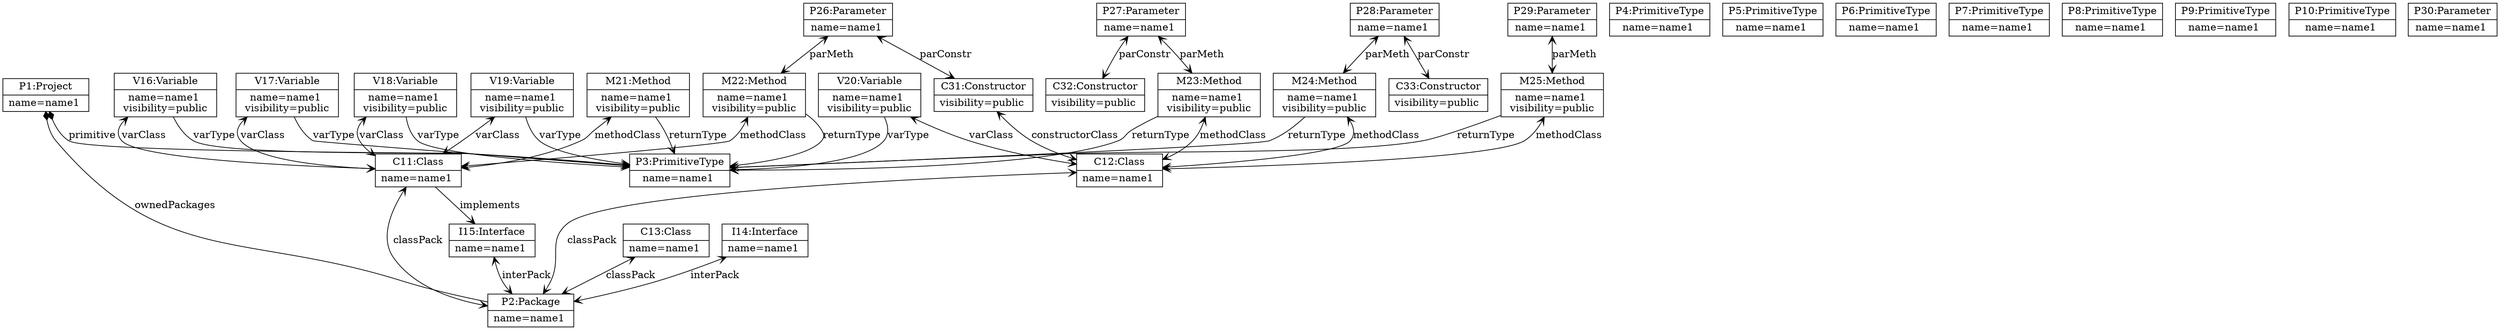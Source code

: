 Graph g{ 
struct1 -- struct2 [arrowtail=diamond,arrowhead=none,dir=both,label="ownedPackages"]   ;
struct1 -- struct3 [arrowtail=diamond,arrowhead=none,dir=both,label="primitive"]   ;
struct1 [shape=record,label="{P1:Project| name=name1 \n}"]; 
struct2 [shape=record,label="{P2:Package| name=name1 \n}"];
struct3 [shape=record,label="{P3:PrimitiveType| name=name1 \n}"];
struct4 [shape=record,label="{P4:PrimitiveType| name=name1 \n}"];
struct5 [shape=record,label="{P5:PrimitiveType| name=name1 \n}"];
struct6 [shape=record,label="{P6:PrimitiveType| name=name1 \n}"];
struct7 [shape=record,label="{P7:PrimitiveType| name=name1 \n}"];
struct8 [shape=record,label="{P8:PrimitiveType| name=name1 \n}"];
struct9 [shape=record,label="{P9:PrimitiveType| name=name1 \n}"];
struct10 [shape=record,label="{P10:PrimitiveType| name=name1 \n}"];
struct11 -- struct2 [arrowhead=open,arrowtail=open,dir=both,label="classPack"]   ;
struct11 -- struct15 [arrowhead=open,arrowtail=open,dir=forward,label="implements"]   ;
struct11 [shape=record,label="{C11:Class| name=name1 \n}"];
struct12 -- struct2 [arrowhead=open,arrowtail=open,dir=both,label="classPack"]   ;
struct12 [shape=record,label="{C12:Class| name=name1 \n}"];
struct13 -- struct2 [arrowhead=open,arrowtail=open,dir=both,label="classPack"]   ;
struct13 [shape=record,label="{C13:Class| name=name1 \n}"];
struct14 -- struct2 [arrowhead=open,arrowtail=open,dir=both,label="interPack"]   ;
struct14 [shape=record,label="{I14:Interface| name=name1 \n}"];
struct15 -- struct2 [arrowhead=open,arrowtail=open,dir=both,label="interPack"]   ;
struct15 [shape=record,label="{I15:Interface| name=name1 \n}"];
struct16 -- struct11 [arrowhead=open,arrowtail=open,dir=both,label="varClass"]   ;
struct16 -- struct3 [arrowhead=open,arrowtail=open,dir=forward,label="varType"]   ;
struct16 [shape=record,label="{V16:Variable| name=name1 \n visibility=public \n}"];
struct17 -- struct11 [arrowhead=open,arrowtail=open,dir=both,label="varClass"]   ;
struct17 -- struct3 [arrowhead=open,arrowtail=open,dir=forward,label="varType"]   ;
struct17 [shape=record,label="{V17:Variable| name=name1 \n visibility=public \n}"];
struct18 -- struct11 [arrowhead=open,arrowtail=open,dir=both,label="varClass"]   ;
struct18 -- struct3 [arrowhead=open,arrowtail=open,dir=forward,label="varType"]   ;
struct18 [shape=record,label="{V18:Variable| name=name1 \n visibility=public \n}"];
struct19 -- struct11 [arrowhead=open,arrowtail=open,dir=both,label="varClass"]   ;
struct19 -- struct3 [arrowhead=open,arrowtail=open,dir=forward,label="varType"]   ;
struct19 [shape=record,label="{V19:Variable| name=name1 \n visibility=public \n}"];
struct20 -- struct12 [arrowhead=open,arrowtail=open,dir=both,label="varClass"]   ;
struct20 -- struct3 [arrowhead=open,arrowtail=open,dir=forward,label="varType"]   ;
struct20 [shape=record,label="{V20:Variable| name=name1 \n visibility=public \n}"];
struct21 -- struct11 [arrowhead=open,arrowtail=open,dir=both,label="methodClass"]   ;
struct21 -- struct3 [arrowhead=open,arrowtail=open,dir=forward,label="returnType"]   ;
struct21 [shape=record,label="{M21:Method| name=name1 \n visibility=public \n}"];
struct22 -- struct11 [arrowhead=open,arrowtail=open,dir=both,label="methodClass"]   ;
struct22 -- struct3 [arrowhead=open,arrowtail=open,dir=forward,label="returnType"]   ;
struct22 [shape=record,label="{M22:Method| name=name1 \n visibility=public \n}"];
struct23 -- struct12 [arrowhead=open,arrowtail=open,dir=both,label="methodClass"]   ;
struct23 -- struct3 [arrowhead=open,arrowtail=open,dir=forward,label="returnType"]   ;
struct23 [shape=record,label="{M23:Method| name=name1 \n visibility=public \n}"];
struct24 -- struct12 [arrowhead=open,arrowtail=open,dir=both,label="methodClass"]   ;
struct24 -- struct3 [arrowhead=open,arrowtail=open,dir=forward,label="returnType"]   ;
struct24 [shape=record,label="{M24:Method| name=name1 \n visibility=public \n}"];
struct25 -- struct12 [arrowhead=open,arrowtail=open,dir=both,label="methodClass"]   ;
struct25 -- struct3 [arrowhead=open,arrowtail=open,dir=forward,label="returnType"]   ;
struct25 [shape=record,label="{M25:Method| name=name1 \n visibility=public \n}"];
struct26 -- struct22 [arrowhead=open,arrowtail=open,dir=both,label="parMeth"]   ;
struct26 -- struct31 [arrowhead=open,arrowtail=open,dir=both,label="parConstr"]   ;
struct26 [shape=record,label="{P26:Parameter| name=name1 \n}"];
struct27 -- struct23 [arrowhead=open,arrowtail=open,dir=both,label="parMeth"]   ;
struct27 -- struct32 [arrowhead=open,arrowtail=open,dir=both,label="parConstr"]   ;
struct27 [shape=record,label="{P27:Parameter| name=name1 \n}"];
struct28 -- struct24 [arrowhead=open,arrowtail=open,dir=both,label="parMeth"]   ;
struct28 -- struct33 [arrowhead=open,arrowtail=open,dir=both,label="parConstr"]   ;
struct28 [shape=record,label="{P28:Parameter| name=name1 \n}"];
struct29 -- struct25 [arrowhead=open,arrowtail=open,dir=both,label="parMeth"]   ;
struct29 [shape=record,label="{P29:Parameter| name=name1 \n}"];
struct30 [shape=record,label="{P30:Parameter| name=name1 \n}"];
struct31 -- struct12 [arrowhead=open,arrowtail=open,dir=both,label="constructorClass"]   ;
struct31 [shape=record,label="{C31:Constructor| visibility=public \n}"];
struct32 [shape=record,label="{C32:Constructor| visibility=public \n}"];
struct33 [shape=record,label="{C33:Constructor| visibility=public \n}"];
} 
